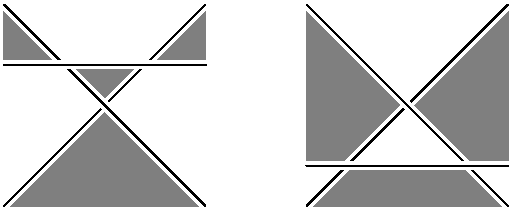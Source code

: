 /******************************************************************************
 *                                 LICENSE                                    *
 ******************************************************************************
 *  This file is part of Mathematics-and-Physics.                             *
 *                                                                            *
 *  Mathematics-and-Physics is free software: you can redistribute it and/or  *
 *  modify it under the terms of the GNU General Public License as published  *
 *  by the Free Software Foundation, either version 3 of the License, or      *
 *  (at your option) any later version.                                       *
 *                                                                            *
 *  Mathematics-and-Physics is distributed in the hope that it will be useful *
 *  but WITHOUT ANY WARRANTY; without even the implied warranty of            *
 *  MERCHANTABILITY or FITNESS FOR A PARTICULAR PURPOSE.  See the             *
 *  GNU General Public License for more details.                              *
 *                                                                            *
 *  You should have received a copy of the GNU General Public License         *
 *  along with Mathematics-and-Physics.  If not, see                          *
 *  <https://www.gnu.org/licenses/>.                                          *
 ******************************************************************************/

/*  Size of the figure.                                                       */
size(256);

pair A1 = (0.0, 0.0);
pair A2 = (1.0, 1.0);

pair B1 = (1.0, 0.0);
pair B2 = (0.0, 1.0);

pair C1 = (0.0, 0.7);
pair C2 = (1.0, 0.7);

pair D1 = (0.3, 0.7);
pair D2 = (0.7, 0.7);
pair D3 = (0.5, 0.5);

filldraw(D1 -- D2 -- D3 -- cycle, grey, invisible);
filldraw(B2 -- D1 -- C1 -- cycle, grey, invisible);
filldraw(A2 -- D2 -- C2 -- cycle, grey, invisible);
filldraw(A1 -- D3 -- B1 -- cycle, grey, invisible);

draw(A1 -- A2, white+linewidth(4.0pt));

draw(A1 -- A2);
draw(B1 -- B2, white+linewidth(4.0pt));
draw(B1 -- B2);
draw(C1 -- C2, white+linewidth(4.0pt));
draw(C1 -- C2);

D1 = shift(-0.1, -0.5)*D1;
D2 = shift(0.1, -0.5)*D2;
C1 = shift(0.0, -0.5)*C1;
C2 = shift(0.0, -0.5)*C2;

filldraw(shift(1.5, 0.0)*(A1 -- D1 -- D2 -- B1 -- cycle), grey, invisible);
filldraw(shift(1.5, 0.0)*(A2 -- D3 -- D2 -- C2 -- cycle), grey, invisible);
filldraw(shift(1.5, 0.0)*(B2 -- D3 -- D1 -- C1 -- cycle), grey, invisible);
draw(shift(1.5, 0.0)*(A1 -- A2), white+linewidth(4.0pt));
draw(shift(1.5, 0.0)*(A1 -- A2));
draw(shift(1.5, 0.0)*(B1 -- B2), white+linewidth(4.0pt));
draw(shift(1.5, 0.0)*(B1 -- B2));
draw(shift(1.5, 0.0)*(C1 -- C2), white+linewidth(4.0pt));
draw(shift(1.5, 0.0)*(C1 -- C2));
